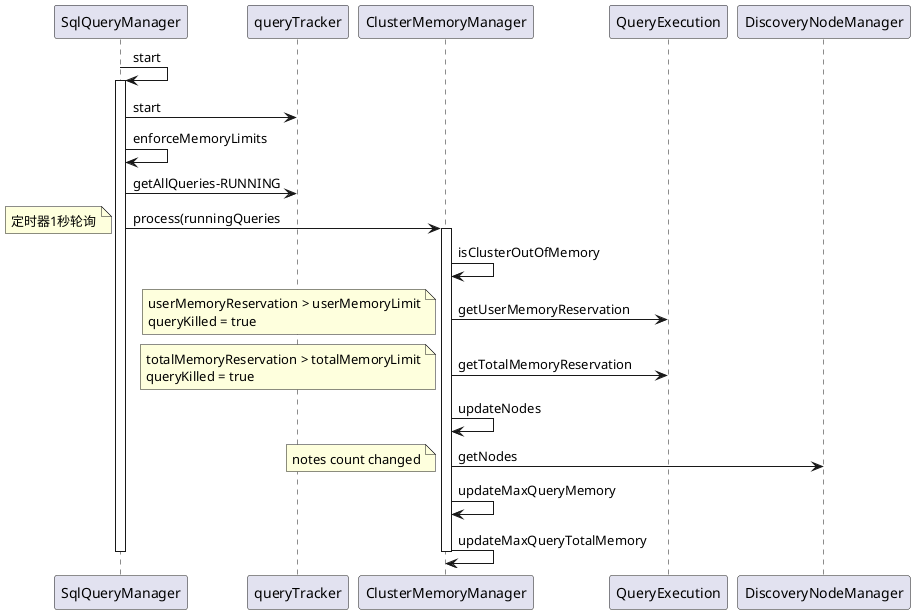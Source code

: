 @startuml
SqlQueryManager -> SqlQueryManager: start
activate SqlQueryManager
SqlQueryManager -> queryTracker: start
SqlQueryManager -> SqlQueryManager: enforceMemoryLimits
SqlQueryManager -> queryTracker:getAllQueries-RUNNING
SqlQueryManager -> ClusterMemoryManager: process(runningQueries
note left:定时器1秒轮询
activate ClusterMemoryManager
ClusterMemoryManager -> ClusterMemoryManager:isClusterOutOfMemory
ClusterMemoryManager -> QueryExecution: getUserMemoryReservation
note left
userMemoryReservation > userMemoryLimit
queryKilled = true
end note
ClusterMemoryManager -> QueryExecution:getTotalMemoryReservation
note left
totalMemoryReservation > totalMemoryLimit
queryKilled = true
end note
ClusterMemoryManager -> ClusterMemoryManager:updateNodes
ClusterMemoryManager -> DiscoveryNodeManager:getNodes
note left: notes count changed
ClusterMemoryManager -> ClusterMemoryManager:updateMaxQueryMemory
ClusterMemoryManager -> ClusterMemoryManager:updateMaxQueryTotalMemory
deactivate ClusterMemoryManager
deactivate SqlQueryManager
@enduml